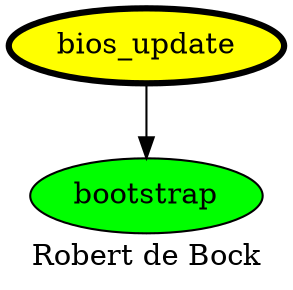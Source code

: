 digraph PhiloDilemma {
  label = "Robert de Bock" ;
  overlap=false
  {
    bootstrap [fillcolor=green style=filled]
    bios_update [fillcolor=yellow style=filled penwidth=3]
  }
  bios_update -> bootstrap
}
